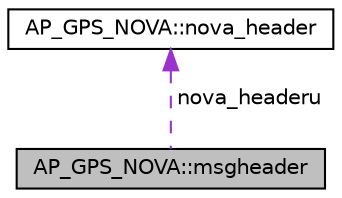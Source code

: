 digraph "AP_GPS_NOVA::msgheader"
{
 // INTERACTIVE_SVG=YES
  edge [fontname="Helvetica",fontsize="10",labelfontname="Helvetica",labelfontsize="10"];
  node [fontname="Helvetica",fontsize="10",shape=record];
  Node1 [label="AP_GPS_NOVA::msgheader",height=0.2,width=0.4,color="black", fillcolor="grey75", style="filled", fontcolor="black"];
  Node2 -> Node1 [dir="back",color="darkorchid3",fontsize="10",style="dashed",label=" nova_headeru" ,fontname="Helvetica"];
  Node2 [label="AP_GPS_NOVA::nova_header",height=0.2,width=0.4,color="black", fillcolor="white", style="filled",URL="$structAP__GPS__NOVA_1_1nova__header.html"];
}
